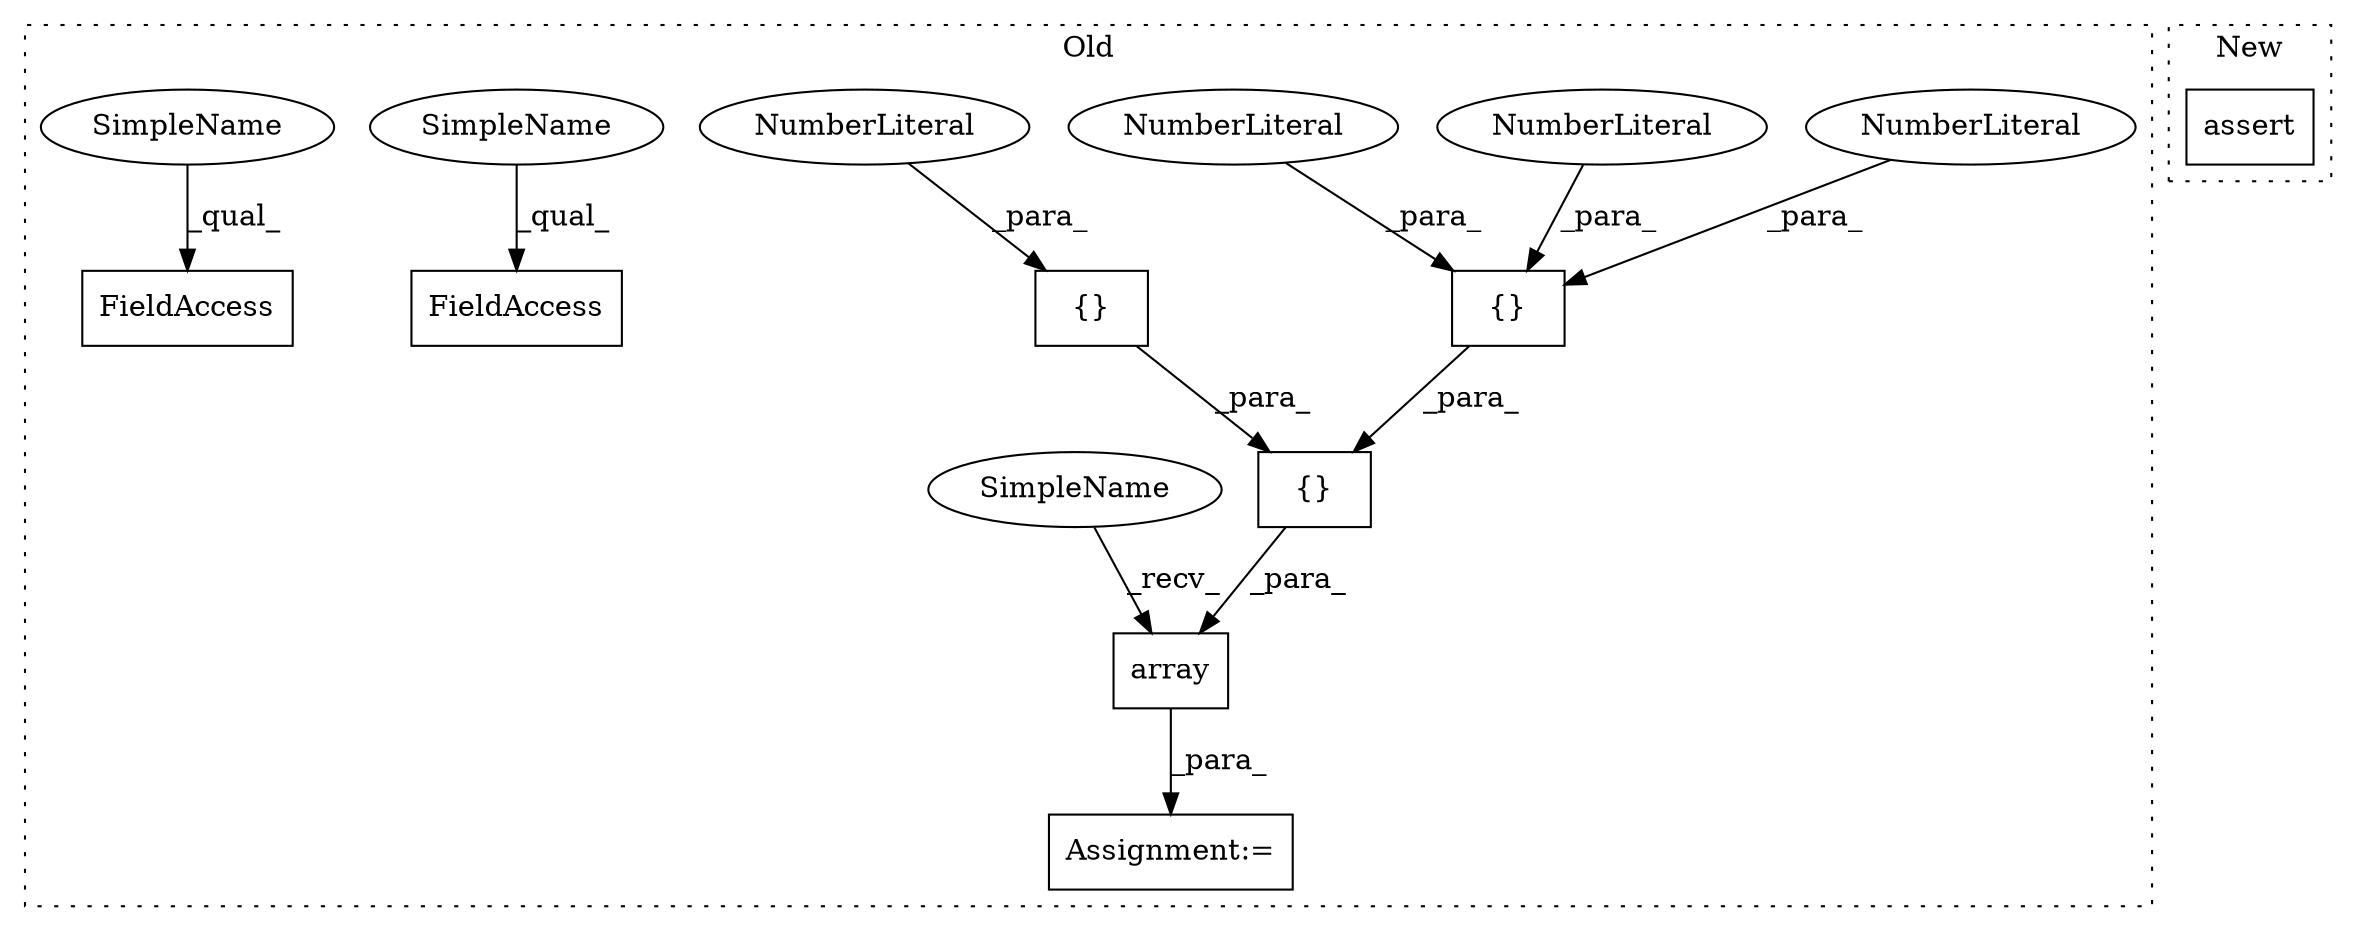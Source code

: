 digraph G {
subgraph cluster0 {
1 [label="array" a="32" s="225,273" l="6,1" shape="box"];
3 [label="Assignment:=" a="7" s="218" l="1" shape="box"];
4 [label="{}" a="4" s="253,261" l="1,1" shape="box"];
5 [label="NumberLiteral" a="34" s="258" l="1" shape="ellipse"];
6 [label="NumberLiteral" a="34" s="254" l="1" shape="ellipse"];
7 [label="{}" a="4" s="242,272" l="1,1" shape="box"];
8 [label="FieldAccess" a="22" s="318" l="10" shape="box"];
9 [label="{}" a="4" s="243,251" l="1,1" shape="box"];
10 [label="NumberLiteral" a="34" s="256" l="1" shape="ellipse"];
11 [label="NumberLiteral" a="34" s="246" l="1" shape="ellipse"];
12 [label="FieldAccess" a="22" s="857" l="10" shape="box"];
13 [label="SimpleName" a="42" s="857" l="5" shape="ellipse"];
14 [label="SimpleName" a="42" s="219" l="5" shape="ellipse"];
15 [label="SimpleName" a="42" s="318" l="5" shape="ellipse"];
label = "Old";
style="dotted";
}
subgraph cluster1 {
2 [label="assert" a="6" s="2027" l="7" shape="box"];
label = "New";
style="dotted";
}
1 -> 3 [label="_para_"];
4 -> 7 [label="_para_"];
5 -> 4 [label="_para_"];
6 -> 4 [label="_para_"];
7 -> 1 [label="_para_"];
9 -> 7 [label="_para_"];
10 -> 4 [label="_para_"];
11 -> 9 [label="_para_"];
13 -> 12 [label="_qual_"];
14 -> 1 [label="_recv_"];
15 -> 8 [label="_qual_"];
}